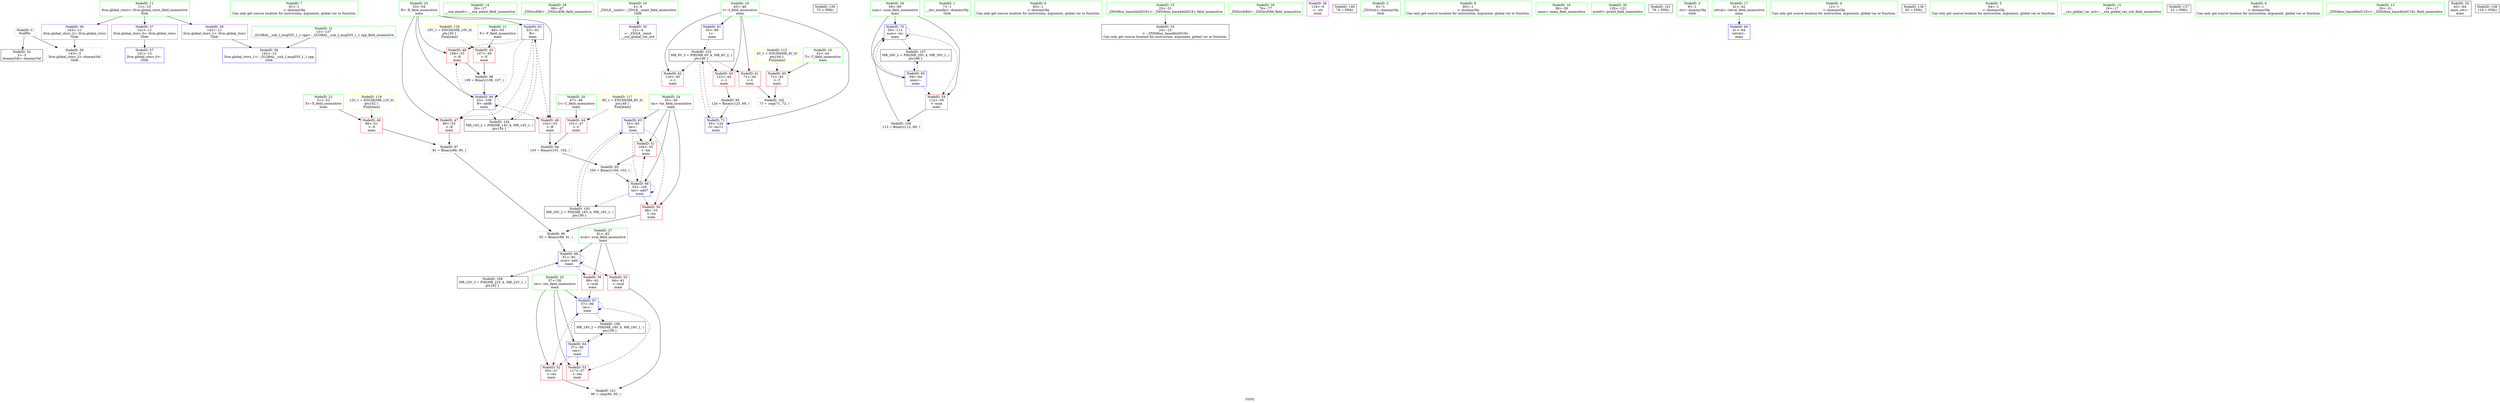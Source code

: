 digraph "SVFG" {
	label="SVFG";

	Node0x557a968e71b0 [shape=record,color=grey,label="{NodeID: 0\nNullPtr}"];
	Node0x557a968e71b0 -> Node0x557a968fcad0[style=solid];
	Node0x557a968e71b0 -> Node0x557a968ff230[style=solid];
	Node0x557a968fafe0 [shape=record,color=green,label="{NodeID: 7\n81\<--1\n\<--dummyObj\nCan only get source location for instruction, argument, global var or function.}"];
	Node0x557a968fdb00 [shape=record,color=grey,label="{NodeID: 97\n91 = Binary(89, 90, )\n}"];
	Node0x557a968fdb00 -> Node0x557a968fd980[style=solid];
	Node0x557a968fbc10 [shape=record,color=green,label="{NodeID: 14\n26\<--27\n__cxa_atexit\<--__cxa_atexit_field_insensitive\n}"];
	Node0x557a969058b0 [shape=record,color=black,label="{NodeID: 104\nMR_14V_2 = PHI(MR_14V_4, MR_14V_1, )\npts\{54 \}\n}"];
	Node0x557a969058b0 -> Node0x557a968ff4d0[style=dashed];
	Node0x557a968fc180 [shape=record,color=green,label="{NodeID: 21\n49\<--50\nF\<--F_field_insensitive\nmain\n}"];
	Node0x557a968fc180 -> Node0x557a968fd650[style=solid];
	Node0x557a968fc730 [shape=record,color=green,label="{NodeID: 28\n66\<--67\n_ZNSirsERi\<--_ZNSirsERi_field_insensitive\n}"];
	Node0x557a96909870 [shape=record,color=yellow,style=double,label="{NodeID: 118\n10V_1 = ENCHI(MR_10V_0)\npts\{50 \}\nFun[main]}"];
	Node0x557a96909870 -> Node0x557a968fd650[style=dashed];
	Node0x557a968fcda0 [shape=record,color=purple,label="{NodeID: 35\n22\<--4\n\<--_ZStL8__ioinit\n__cxx_global_var_init\n}"];
	Node0x557a968fd3e0 [shape=record,color=red,label="{NodeID: 42\n116\<--45\n\<--t\nmain\n}"];
	Node0x557a968fe9b0 [shape=record,color=red,label="{NodeID: 49\n108\<--53\n\<--R\nmain\n}"];
	Node0x557a968fe9b0 -> Node0x557a968fdc80[style=solid];
	Node0x557a96910130 [shape=record,color=black,label="{NodeID: 139\n75 = PHI()\n}"];
	Node0x557a968fef60 [shape=record,color=red,label="{NodeID: 56\n99\<--61\n\<--nval\nmain\n}"];
	Node0x557a968fef60 -> Node0x557a968ff8e0[style=solid];
	Node0x557a968ff5a0 [shape=record,color=blue,label="{NodeID: 63\n55\<--83\ntm\<--\nmain\n}"];
	Node0x557a968ff5a0 -> Node0x557a968fea80[style=dashed];
	Node0x557a968ff5a0 -> Node0x557a968feb50[style=dashed];
	Node0x557a968ff5a0 -> Node0x557a968ff9b0[style=dashed];
	Node0x557a968ff5a0 -> Node0x557a96905db0[style=dashed];
	Node0x557a968ffb50 [shape=record,color=blue,label="{NodeID: 70\n59\<--113\nnum\<--inc\nmain\n}"];
	Node0x557a968ffb50 -> Node0x557a968fedc0[style=dashed];
	Node0x557a968ffb50 -> Node0x557a968ffb50[style=dashed];
	Node0x557a968ffb50 -> Node0x557a969067b0[style=dashed];
	Node0x557a968e62c0 [shape=record,color=green,label="{NodeID: 1\n7\<--1\n__dso_handle\<--dummyObj\nGlob }"];
	Node0x557a968fb070 [shape=record,color=green,label="{NodeID: 8\n83\<--1\n\<--dummyObj\nCan only get source location for instruction, argument, global var or function.}"];
	Node0x557a968fdc80 [shape=record,color=grey,label="{NodeID: 98\n109 = Binary(108, 107, )\n}"];
	Node0x557a968fdc80 -> Node0x557a968ffa80[style=solid];
	Node0x557a968fbca0 [shape=record,color=green,label="{NodeID: 15\n25\<--31\n_ZNSt8ios_base4InitD1Ev\<--_ZNSt8ios_base4InitD1Ev_field_insensitive\n}"];
	Node0x557a968fbca0 -> Node0x557a968fcbd0[style=solid];
	Node0x557a96905db0 [shape=record,color=black,label="{NodeID: 105\nMR_16V_2 = PHI(MR_16V_4, MR_16V_1, )\npts\{56 \}\n}"];
	Node0x557a96905db0 -> Node0x557a968ff5a0[style=dashed];
	Node0x557a968fc250 [shape=record,color=green,label="{NodeID: 22\n51\<--52\nX\<--X_field_insensitive\nmain\n}"];
	Node0x557a968fc250 -> Node0x557a968fd720[style=solid];
	Node0x557a968fc800 [shape=record,color=green,label="{NodeID: 29\n76\<--77\n_ZNSirsERd\<--_ZNSirsERd_field_insensitive\n}"];
	Node0x557a96909950 [shape=record,color=yellow,style=double,label="{NodeID: 119\n12V_1 = ENCHI(MR_12V_0)\npts\{52 \}\nFun[main]}"];
	Node0x557a96909950 -> Node0x557a968fd720[style=dashed];
	Node0x557a968fce70 [shape=record,color=purple,label="{NodeID: 36\n118\<--9\n\<--.str\nmain\n}"];
	Node0x557a968fd4b0 [shape=record,color=red,label="{NodeID: 43\n123\<--45\n\<--t\nmain\n}"];
	Node0x557a968fd4b0 -> Node0x557a968fde00[style=solid];
	Node0x557a968fea80 [shape=record,color=red,label="{NodeID: 50\n88\<--55\n\<--tm\nmain\n}"];
	Node0x557a968fea80 -> Node0x557a968fd980[style=solid];
	Node0x557a96910290 [shape=record,color=black,label="{NodeID: 140\n78 = PHI()\n}"];
	Node0x557a968ff030 [shape=record,color=blue,label="{NodeID: 57\n141\<--12\nllvm.global_ctors_0\<--\nGlob }"];
	Node0x557a968ff670 [shape=record,color=blue,label="{NodeID: 64\n57\<--85\nres\<--\nmain\n}"];
	Node0x557a968ff670 -> Node0x557a968fec20[style=dashed];
	Node0x557a968ff670 -> Node0x557a968fecf0[style=dashed];
	Node0x557a968ff670 -> Node0x557a968ff8e0[style=dashed];
	Node0x557a968ff670 -> Node0x557a969062b0[style=dashed];
	Node0x557a968ffc20 [shape=record,color=blue,label="{NodeID: 71\n45\<--124\nt\<--inc11\nmain\n}"];
	Node0x557a968ffc20 -> Node0x557a969053b0[style=dashed];
	Node0x557a968e7440 [shape=record,color=green,label="{NodeID: 2\n8\<--1\n_ZSt3cin\<--dummyObj\nGlob }"];
	Node0x557a968fb140 [shape=record,color=green,label="{NodeID: 9\n85\<--1\n\<--dummyObj\nCan only get source location for instruction, argument, global var or function.}"];
	Node0x557a968fde00 [shape=record,color=grey,label="{NodeID: 99\n124 = Binary(123, 69, )\n}"];
	Node0x557a968fde00 -> Node0x557a968ffc20[style=solid];
	Node0x557a968fbd70 [shape=record,color=green,label="{NodeID: 16\n38\<--39\nmain\<--main_field_insensitive\n}"];
	Node0x557a969062b0 [shape=record,color=black,label="{NodeID: 106\nMR_18V_2 = PHI(MR_18V_4, MR_18V_1, )\npts\{58 \}\n}"];
	Node0x557a969062b0 -> Node0x557a968ff670[style=dashed];
	Node0x557a968fc320 [shape=record,color=green,label="{NodeID: 23\n53\<--54\nR\<--R_field_insensitive\nmain\n}"];
	Node0x557a968fc320 -> Node0x557a968fd7f0[style=solid];
	Node0x557a968fc320 -> Node0x557a968fe8e0[style=solid];
	Node0x557a968fc320 -> Node0x557a968fe9b0[style=solid];
	Node0x557a968fc320 -> Node0x557a968ff4d0[style=solid];
	Node0x557a968fc320 -> Node0x557a968ffa80[style=solid];
	Node0x557a968fc8d0 [shape=record,color=green,label="{NodeID: 30\n120\<--121\nprintf\<--printf_field_insensitive\n}"];
	Node0x557a968fcf40 [shape=record,color=purple,label="{NodeID: 37\n141\<--11\nllvm.global_ctors_0\<--llvm.global_ctors\nGlob }"];
	Node0x557a968fcf40 -> Node0x557a968ff030[style=solid];
	Node0x557a968fd580 [shape=record,color=red,label="{NodeID: 44\n101\<--47\n\<--C\nmain\n}"];
	Node0x557a968fd580 -> Node0x557a96900d40[style=solid];
	Node0x557a968feb50 [shape=record,color=red,label="{NodeID: 51\n104\<--55\n\<--tm\nmain\n}"];
	Node0x557a968feb50 -> Node0x557a96900ec0[style=solid];
	Node0x557a96910390 [shape=record,color=black,label="{NodeID: 141\n79 = PHI()\n}"];
	Node0x557a968ff130 [shape=record,color=blue,label="{NodeID: 58\n142\<--13\nllvm.global_ctors_1\<--_GLOBAL__sub_I_msg555_1_1.cpp\nGlob }"];
	Node0x557a968ff740 [shape=record,color=blue,label="{NodeID: 65\n59\<--64\nnum\<--\nmain\n}"];
	Node0x557a968ff740 -> Node0x557a968fedc0[style=dashed];
	Node0x557a968ff740 -> Node0x557a968ffb50[style=dashed];
	Node0x557a968ff740 -> Node0x557a969067b0[style=dashed];
	Node0x557a968e79b0 [shape=record,color=green,label="{NodeID: 3\n9\<--1\n.str\<--dummyObj\nGlob }"];
	Node0x557a968fb9d0 [shape=record,color=green,label="{NodeID: 10\n4\<--6\n_ZStL8__ioinit\<--_ZStL8__ioinit_field_insensitive\nGlob }"];
	Node0x557a968fb9d0 -> Node0x557a968fcda0[style=solid];
	Node0x557a968fdf80 [shape=record,color=grey,label="{NodeID: 100\n113 = Binary(112, 69, )\n}"];
	Node0x557a968fdf80 -> Node0x557a968ffb50[style=solid];
	Node0x557a968fbe40 [shape=record,color=green,label="{NodeID: 17\n41\<--42\nretval\<--retval_field_insensitive\nmain\n}"];
	Node0x557a968fbe40 -> Node0x557a968ff330[style=solid];
	Node0x557a969067b0 [shape=record,color=black,label="{NodeID: 107\nMR_20V_2 = PHI(MR_20V_4, MR_20V_1, )\npts\{60 \}\n}"];
	Node0x557a969067b0 -> Node0x557a968ff740[style=dashed];
	Node0x557a968fc3f0 [shape=record,color=green,label="{NodeID: 24\n55\<--56\ntm\<--tm_field_insensitive\nmain\n}"];
	Node0x557a968fc3f0 -> Node0x557a968fea80[style=solid];
	Node0x557a968fc3f0 -> Node0x557a968feb50[style=solid];
	Node0x557a968fc3f0 -> Node0x557a968ff5a0[style=solid];
	Node0x557a968fc3f0 -> Node0x557a968ff9b0[style=solid];
	Node0x557a968fc9d0 [shape=record,color=green,label="{NodeID: 31\n13\<--137\n_GLOBAL__sub_I_msg555_1_1.cpp\<--_GLOBAL__sub_I_msg555_1_1.cpp_field_insensitive\n}"];
	Node0x557a968fc9d0 -> Node0x557a968ff130[style=solid];
	Node0x557a968fd040 [shape=record,color=purple,label="{NodeID: 38\n142\<--11\nllvm.global_ctors_1\<--llvm.global_ctors\nGlob }"];
	Node0x557a968fd040 -> Node0x557a968ff130[style=solid];
	Node0x557a968fd650 [shape=record,color=red,label="{NodeID: 45\n107\<--49\n\<--F\nmain\n}"];
	Node0x557a968fd650 -> Node0x557a968fdc80[style=solid];
	Node0x557a968fec20 [shape=record,color=red,label="{NodeID: 52\n95\<--57\n\<--res\nmain\n}"];
	Node0x557a968fec20 -> Node0x557a96901fd0[style=solid];
	Node0x557a968ff230 [shape=record,color=blue, style = dotted,label="{NodeID: 59\n143\<--3\nllvm.global_ctors_2\<--dummyVal\nGlob }"];
	Node0x557a968ff810 [shape=record,color=blue,label="{NodeID: 66\n61\<--92\nnval\<--add\nmain\n}"];
	Node0x557a968ff810 -> Node0x557a968fee90[style=dashed];
	Node0x557a968ff810 -> Node0x557a968fef60[style=dashed];
	Node0x557a968ff810 -> Node0x557a968ff810[style=dashed];
	Node0x557a968ff810 -> Node0x557a96906cb0[style=dashed];
	Node0x557a968e7a40 [shape=record,color=green,label="{NodeID: 4\n12\<--1\n\<--dummyObj\nCan only get source location for instruction, argument, global var or function.}"];
	Node0x557a96900d40 [shape=record,color=grey,label="{NodeID: 94\n103 = Binary(101, 102, )\n}"];
	Node0x557a96900d40 -> Node0x557a96900ec0[style=solid];
	Node0x557a968fba60 [shape=record,color=green,label="{NodeID: 11\n11\<--15\nllvm.global_ctors\<--llvm.global_ctors_field_insensitive\nGlob }"];
	Node0x557a968fba60 -> Node0x557a968fcf40[style=solid];
	Node0x557a968fba60 -> Node0x557a968fd040[style=solid];
	Node0x557a968fba60 -> Node0x557a968fd140[style=solid];
	Node0x557a96901fd0 [shape=record,color=grey,label="{NodeID: 101\n96 = cmp(94, 95, )\n}"];
	Node0x557a968fbf10 [shape=record,color=green,label="{NodeID: 18\n43\<--44\nT\<--T_field_insensitive\nmain\n}"];
	Node0x557a968fbf10 -> Node0x557a968fd240[style=solid];
	Node0x557a96906cb0 [shape=record,color=black,label="{NodeID: 108\nMR_22V_2 = PHI(MR_22V_4, MR_22V_1, )\npts\{62 \}\n}"];
	Node0x557a96906cb0 -> Node0x557a968ff810[style=dashed];
	Node0x557a968fc4c0 [shape=record,color=green,label="{NodeID: 25\n57\<--58\nres\<--res_field_insensitive\nmain\n}"];
	Node0x557a968fc4c0 -> Node0x557a968fec20[style=solid];
	Node0x557a968fc4c0 -> Node0x557a968fecf0[style=solid];
	Node0x557a968fc4c0 -> Node0x557a968ff670[style=solid];
	Node0x557a968fc4c0 -> Node0x557a968ff8e0[style=solid];
	Node0x557a969095d0 [shape=record,color=yellow,style=double,label="{NodeID: 115\n4V_1 = ENCHI(MR_4V_0)\npts\{44 \}\nFun[main]}"];
	Node0x557a969095d0 -> Node0x557a968fd240[style=dashed];
	Node0x557a968fcad0 [shape=record,color=black,label="{NodeID: 32\n2\<--3\ndummyVal\<--dummyVal\n}"];
	Node0x557a968fd140 [shape=record,color=purple,label="{NodeID: 39\n143\<--11\nllvm.global_ctors_2\<--llvm.global_ctors\nGlob }"];
	Node0x557a968fd140 -> Node0x557a968ff230[style=solid];
	Node0x557a968fd720 [shape=record,color=red,label="{NodeID: 46\n89\<--51\n\<--X\nmain\n}"];
	Node0x557a968fd720 -> Node0x557a968fdb00[style=solid];
	Node0x557a9679f400 [shape=record,color=black,label="{NodeID: 136\n65 = PHI()\n}"];
	Node0x557a968fecf0 [shape=record,color=red,label="{NodeID: 53\n117\<--57\n\<--res\nmain\n}"];
	Node0x557a968ff330 [shape=record,color=blue,label="{NodeID: 60\n41\<--64\nretval\<--\nmain\n}"];
	Node0x557a968ff8e0 [shape=record,color=blue,label="{NodeID: 67\n57\<--99\nres\<--\nmain\n}"];
	Node0x557a968ff8e0 -> Node0x557a968fec20[style=dashed];
	Node0x557a968ff8e0 -> Node0x557a968fecf0[style=dashed];
	Node0x557a968ff8e0 -> Node0x557a968ff8e0[style=dashed];
	Node0x557a968ff8e0 -> Node0x557a969062b0[style=dashed];
	Node0x557a968e7240 [shape=record,color=green,label="{NodeID: 5\n64\<--1\n\<--dummyObj\nCan only get source location for instruction, argument, global var or function.}"];
	Node0x557a96900ec0 [shape=record,color=grey,label="{NodeID: 95\n105 = Binary(104, 103, )\n}"];
	Node0x557a96900ec0 -> Node0x557a968ff9b0[style=solid];
	Node0x557a968fbaf0 [shape=record,color=green,label="{NodeID: 12\n16\<--17\n__cxx_global_var_init\<--__cxx_global_var_init_field_insensitive\n}"];
	Node0x557a96902150 [shape=record,color=grey,label="{NodeID: 102\n73 = cmp(71, 72, )\n}"];
	Node0x557a968fbfe0 [shape=record,color=green,label="{NodeID: 19\n45\<--46\nt\<--t_field_insensitive\nmain\n}"];
	Node0x557a968fbfe0 -> Node0x557a968fd310[style=solid];
	Node0x557a968fbfe0 -> Node0x557a968fd3e0[style=solid];
	Node0x557a968fbfe0 -> Node0x557a968fd4b0[style=solid];
	Node0x557a968fbfe0 -> Node0x557a968ff400[style=solid];
	Node0x557a968fbfe0 -> Node0x557a968ffc20[style=solid];
	Node0x557a968fc590 [shape=record,color=green,label="{NodeID: 26\n59\<--60\nnum\<--num_field_insensitive\nmain\n}"];
	Node0x557a968fc590 -> Node0x557a968fedc0[style=solid];
	Node0x557a968fc590 -> Node0x557a968ff740[style=solid];
	Node0x557a968fc590 -> Node0x557a968ffb50[style=solid];
	Node0x557a968fcbd0 [shape=record,color=black,label="{NodeID: 33\n24\<--25\n\<--_ZNSt8ios_base4InitD1Ev\nCan only get source location for instruction, argument, global var or function.}"];
	Node0x557a968fd240 [shape=record,color=red,label="{NodeID: 40\n72\<--43\n\<--T\nmain\n}"];
	Node0x557a968fd240 -> Node0x557a96902150[style=solid];
	Node0x557a968fd7f0 [shape=record,color=red,label="{NodeID: 47\n90\<--53\n\<--R\nmain\n}"];
	Node0x557a968fd7f0 -> Node0x557a968fdb00[style=solid];
	Node0x557a9690ff30 [shape=record,color=black,label="{NodeID: 137\n23 = PHI()\n}"];
	Node0x557a968fedc0 [shape=record,color=red,label="{NodeID: 54\n112\<--59\n\<--num\nmain\n}"];
	Node0x557a968fedc0 -> Node0x557a968fdf80[style=solid];
	Node0x557a968ff400 [shape=record,color=blue,label="{NodeID: 61\n45\<--69\nt\<--\nmain\n}"];
	Node0x557a968ff400 -> Node0x557a969053b0[style=dashed];
	Node0x557a968ff9b0 [shape=record,color=blue,label="{NodeID: 68\n55\<--105\ntm\<--add7\nmain\n}"];
	Node0x557a968ff9b0 -> Node0x557a968fea80[style=dashed];
	Node0x557a968ff9b0 -> Node0x557a968feb50[style=dashed];
	Node0x557a968ff9b0 -> Node0x557a968ff9b0[style=dashed];
	Node0x557a968ff9b0 -> Node0x557a96905db0[style=dashed];
	Node0x557a968e72d0 [shape=record,color=green,label="{NodeID: 6\n69\<--1\n\<--dummyObj\nCan only get source location for instruction, argument, global var or function.}"];
	Node0x557a968fd980 [shape=record,color=grey,label="{NodeID: 96\n92 = Binary(88, 91, )\n}"];
	Node0x557a968fd980 -> Node0x557a968ff810[style=solid];
	Node0x557a968fbb80 [shape=record,color=green,label="{NodeID: 13\n20\<--21\n_ZNSt8ios_base4InitC1Ev\<--_ZNSt8ios_base4InitC1Ev_field_insensitive\n}"];
	Node0x557a969053b0 [shape=record,color=black,label="{NodeID: 103\nMR_6V_3 = PHI(MR_6V_4, MR_6V_2, )\npts\{46 \}\n}"];
	Node0x557a969053b0 -> Node0x557a968fd310[style=dashed];
	Node0x557a969053b0 -> Node0x557a968fd3e0[style=dashed];
	Node0x557a969053b0 -> Node0x557a968fd4b0[style=dashed];
	Node0x557a969053b0 -> Node0x557a968ffc20[style=dashed];
	Node0x557a968fc0b0 [shape=record,color=green,label="{NodeID: 20\n47\<--48\nC\<--C_field_insensitive\nmain\n}"];
	Node0x557a968fc0b0 -> Node0x557a968fd580[style=solid];
	Node0x557a968fc660 [shape=record,color=green,label="{NodeID: 27\n61\<--62\nnval\<--nval_field_insensitive\nmain\n}"];
	Node0x557a968fc660 -> Node0x557a968fee90[style=solid];
	Node0x557a968fc660 -> Node0x557a968fef60[style=solid];
	Node0x557a968fc660 -> Node0x557a968ff810[style=solid];
	Node0x557a96909790 [shape=record,color=yellow,style=double,label="{NodeID: 117\n8V_1 = ENCHI(MR_8V_0)\npts\{48 \}\nFun[main]}"];
	Node0x557a96909790 -> Node0x557a968fd580[style=dashed];
	Node0x557a968fccd0 [shape=record,color=black,label="{NodeID: 34\n40\<--64\nmain_ret\<--\nmain\n}"];
	Node0x557a968fd310 [shape=record,color=red,label="{NodeID: 41\n71\<--45\n\<--t\nmain\n}"];
	Node0x557a968fd310 -> Node0x557a96902150[style=solid];
	Node0x557a968fe8e0 [shape=record,color=red,label="{NodeID: 48\n102\<--53\n\<--R\nmain\n}"];
	Node0x557a968fe8e0 -> Node0x557a96900d40[style=solid];
	Node0x557a96910030 [shape=record,color=black,label="{NodeID: 138\n119 = PHI()\n}"];
	Node0x557a968fee90 [shape=record,color=red,label="{NodeID: 55\n94\<--61\n\<--nval\nmain\n}"];
	Node0x557a968fee90 -> Node0x557a96901fd0[style=solid];
	Node0x557a968ff4d0 [shape=record,color=blue,label="{NodeID: 62\n53\<--81\nR\<--\nmain\n}"];
	Node0x557a968ff4d0 -> Node0x557a968fd7f0[style=dashed];
	Node0x557a968ff4d0 -> Node0x557a968fe8e0[style=dashed];
	Node0x557a968ff4d0 -> Node0x557a968fe9b0[style=dashed];
	Node0x557a968ff4d0 -> Node0x557a968ffa80[style=dashed];
	Node0x557a968ff4d0 -> Node0x557a969058b0[style=dashed];
	Node0x557a968ffa80 [shape=record,color=blue,label="{NodeID: 69\n53\<--109\nR\<--add8\nmain\n}"];
	Node0x557a968ffa80 -> Node0x557a968fd7f0[style=dashed];
	Node0x557a968ffa80 -> Node0x557a968fe8e0[style=dashed];
	Node0x557a968ffa80 -> Node0x557a968fe9b0[style=dashed];
	Node0x557a968ffa80 -> Node0x557a968ffa80[style=dashed];
	Node0x557a968ffa80 -> Node0x557a969058b0[style=dashed];
}
